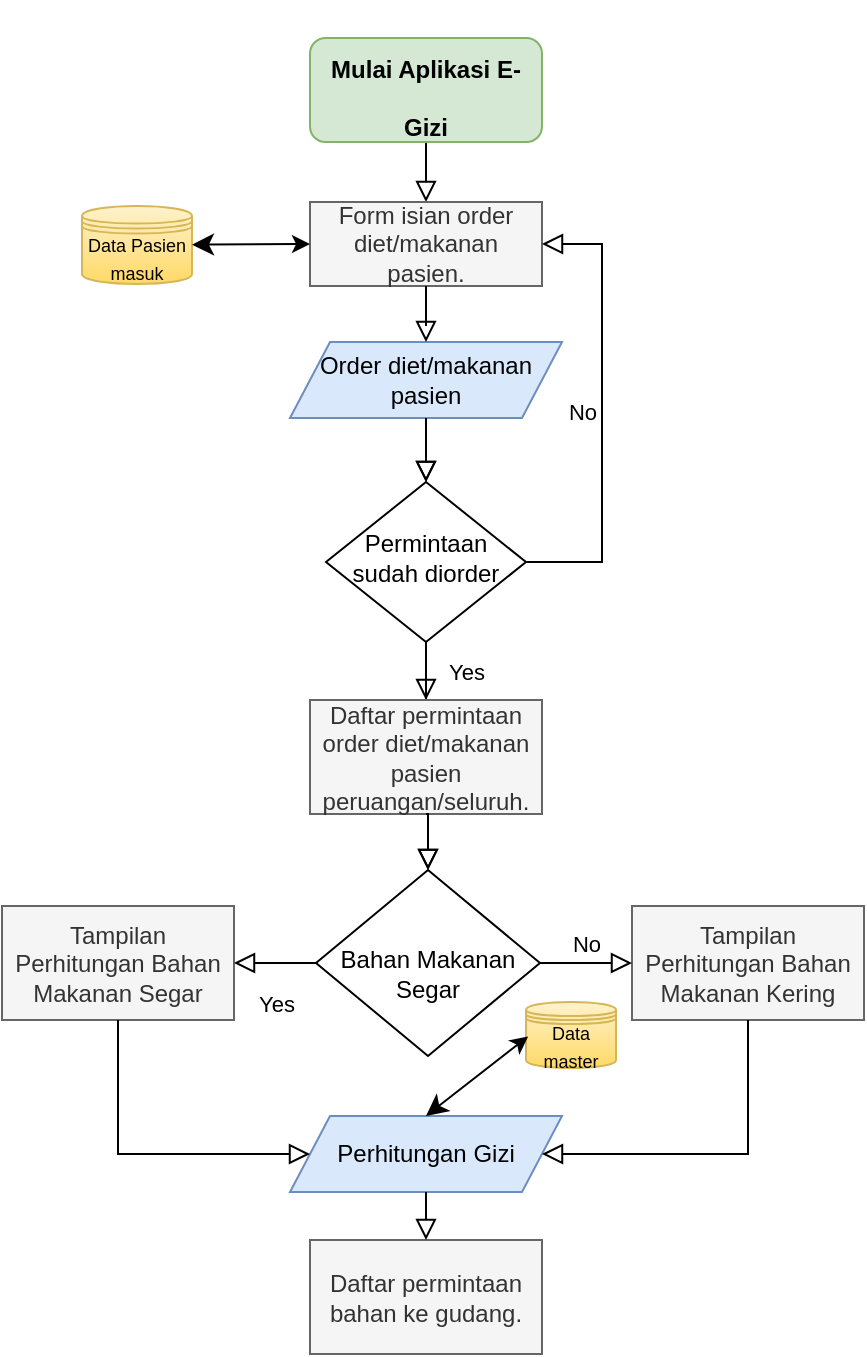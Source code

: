 <mxfile version="17.4.1" type="github">
  <diagram id="C5RBs43oDa-KdzZeNtuy" name="Page-1">
    <mxGraphModel dx="1169" dy="1861" grid="1" gridSize="10" guides="1" tooltips="1" connect="1" arrows="1" fold="1" page="1" pageScale="1" pageWidth="827" pageHeight="1169" math="0" shadow="0">
      <root>
        <mxCell id="WIyWlLk6GJQsqaUBKTNV-0" />
        <mxCell id="WIyWlLk6GJQsqaUBKTNV-1" parent="WIyWlLk6GJQsqaUBKTNV-0" />
        <mxCell id="WIyWlLk6GJQsqaUBKTNV-2" value="" style="rounded=0;html=1;jettySize=auto;orthogonalLoop=1;fontSize=11;endArrow=block;endFill=0;endSize=8;strokeWidth=1;shadow=0;labelBackgroundColor=none;edgeStyle=orthogonalEdgeStyle;exitX=0.5;exitY=1;exitDx=0;exitDy=0;entryX=0.5;entryY=0;entryDx=0;entryDy=0;" parent="WIyWlLk6GJQsqaUBKTNV-1" source="WIyWlLk6GJQsqaUBKTNV-3" target="IlQoJMEE4Jk0p4qtUGSJ-7" edge="1">
          <mxGeometry relative="1" as="geometry">
            <mxPoint x="412" y="-1" as="sourcePoint" />
            <mxPoint x="412" y="109" as="targetPoint" />
          </mxGeometry>
        </mxCell>
        <mxCell id="WIyWlLk6GJQsqaUBKTNV-3" value="&lt;h1&gt;&lt;font style=&quot;font-size: 12px&quot;&gt;Mulai Aplikasi E-Gizi&lt;/font&gt;&lt;/h1&gt;" style="rounded=1;whiteSpace=wrap;html=1;fontSize=12;glass=0;strokeWidth=1;shadow=0;fillColor=#d5e8d4;fontStyle=1;strokeColor=#82b366;" parent="WIyWlLk6GJQsqaUBKTNV-1" vertex="1">
          <mxGeometry x="354" y="8" width="116" height="52" as="geometry" />
        </mxCell>
        <mxCell id="WIyWlLk6GJQsqaUBKTNV-4" value="Yes" style="rounded=0;html=1;jettySize=auto;orthogonalLoop=1;fontSize=11;endArrow=block;endFill=0;endSize=8;strokeWidth=1;shadow=0;labelBackgroundColor=none;edgeStyle=orthogonalEdgeStyle;exitX=0.5;exitY=1;exitDx=0;exitDy=0;entryX=0.5;entryY=0;entryDx=0;entryDy=0;" parent="WIyWlLk6GJQsqaUBKTNV-1" source="WIyWlLk6GJQsqaUBKTNV-6" target="IlQoJMEE4Jk0p4qtUGSJ-15" edge="1">
          <mxGeometry y="20" relative="1" as="geometry">
            <mxPoint as="offset" />
            <mxPoint x="412" y="309" as="sourcePoint" />
            <mxPoint x="412" y="400" as="targetPoint" />
          </mxGeometry>
        </mxCell>
        <mxCell id="IlQoJMEE4Jk0p4qtUGSJ-38" value="" style="edgeStyle=orthogonalEdgeStyle;shape=connector;rounded=0;orthogonalLoop=1;jettySize=auto;html=1;shadow=0;labelBackgroundColor=none;labelBorderColor=none;fontFamily=Helvetica;fontSize=5;fontColor=default;endArrow=block;endFill=0;endSize=8;strokeColor=default;strokeWidth=1;" edge="1" parent="WIyWlLk6GJQsqaUBKTNV-1" source="WIyWlLk6GJQsqaUBKTNV-6" target="IlQoJMEE4Jk0p4qtUGSJ-37">
          <mxGeometry relative="1" as="geometry" />
        </mxCell>
        <mxCell id="WIyWlLk6GJQsqaUBKTNV-6" value="Permintaan sudah diorder" style="rhombus;whiteSpace=wrap;html=1;shadow=0;fontFamily=Helvetica;fontSize=12;align=center;strokeWidth=1;spacing=6;spacingTop=-4;" parent="WIyWlLk6GJQsqaUBKTNV-1" vertex="1">
          <mxGeometry x="362" y="230" width="100" height="80" as="geometry" />
        </mxCell>
        <mxCell id="IlQoJMEE4Jk0p4qtUGSJ-7" value="Form isian order diet/makanan pasien." style="rounded=0;whiteSpace=wrap;html=1;fillColor=#f5f5f5;strokeColor=#666666;fontColor=#333333;" vertex="1" parent="WIyWlLk6GJQsqaUBKTNV-1">
          <mxGeometry x="354" y="90" width="116" height="42" as="geometry" />
        </mxCell>
        <mxCell id="IlQoJMEE4Jk0p4qtUGSJ-49" value="" style="edgeStyle=orthogonalEdgeStyle;shape=connector;rounded=0;orthogonalLoop=1;jettySize=auto;html=1;shadow=0;labelBackgroundColor=none;labelBorderColor=none;fontFamily=Helvetica;fontSize=5;fontColor=default;endArrow=block;endFill=0;endSize=8;strokeColor=default;strokeWidth=1;" edge="1" parent="WIyWlLk6GJQsqaUBKTNV-1" source="IlQoJMEE4Jk0p4qtUGSJ-8" target="WIyWlLk6GJQsqaUBKTNV-6">
          <mxGeometry relative="1" as="geometry" />
        </mxCell>
        <mxCell id="IlQoJMEE4Jk0p4qtUGSJ-8" value="Order diet/makanan pasien" style="shape=parallelogram;perimeter=parallelogramPerimeter;whiteSpace=wrap;html=1;fixedSize=1;fontSize=12;fillColor=#dae8fc;strokeColor=#6c8ebf;" vertex="1" parent="WIyWlLk6GJQsqaUBKTNV-1">
          <mxGeometry x="344" y="160" width="136" height="38" as="geometry" />
        </mxCell>
        <mxCell id="IlQoJMEE4Jk0p4qtUGSJ-9" value="" style="rounded=0;html=1;jettySize=auto;orthogonalLoop=1;fontSize=11;endArrow=block;endFill=0;endSize=8;strokeWidth=1;shadow=0;labelBackgroundColor=none;edgeStyle=orthogonalEdgeStyle;exitX=0.5;exitY=1;exitDx=0;exitDy=0;" edge="1" parent="WIyWlLk6GJQsqaUBKTNV-1" source="IlQoJMEE4Jk0p4qtUGSJ-7" target="IlQoJMEE4Jk0p4qtUGSJ-8">
          <mxGeometry relative="1" as="geometry">
            <mxPoint x="412" y="179" as="sourcePoint" />
            <mxPoint x="411" y="219" as="targetPoint" />
            <Array as="points" />
          </mxGeometry>
        </mxCell>
        <mxCell id="IlQoJMEE4Jk0p4qtUGSJ-12" value="" style="rounded=0;html=1;jettySize=auto;orthogonalLoop=1;fontSize=11;endArrow=block;endFill=0;endSize=8;strokeWidth=1;shadow=0;labelBackgroundColor=none;edgeStyle=orthogonalEdgeStyle;exitX=0.5;exitY=1;exitDx=0;exitDy=0;entryX=0.5;entryY=0;entryDx=0;entryDy=0;" edge="1" parent="WIyWlLk6GJQsqaUBKTNV-1" source="IlQoJMEE4Jk0p4qtUGSJ-8" target="WIyWlLk6GJQsqaUBKTNV-6">
          <mxGeometry relative="1" as="geometry">
            <mxPoint x="412" y="273" as="sourcePoint" />
            <mxPoint x="412" y="333" as="targetPoint" />
            <Array as="points" />
          </mxGeometry>
        </mxCell>
        <mxCell id="IlQoJMEE4Jk0p4qtUGSJ-15" value="Daftar permintaan order diet/makanan pasien peruangan/seluruh." style="rounded=0;whiteSpace=wrap;html=1;fillColor=#f5f5f5;strokeColor=#666666;fontColor=#333333;" vertex="1" parent="WIyWlLk6GJQsqaUBKTNV-1">
          <mxGeometry x="354" y="339" width="116" height="57" as="geometry" />
        </mxCell>
        <mxCell id="IlQoJMEE4Jk0p4qtUGSJ-21" value="No" style="edgeStyle=orthogonalEdgeStyle;rounded=0;html=1;jettySize=auto;orthogonalLoop=1;fontSize=11;endArrow=block;endFill=0;endSize=8;strokeWidth=1;shadow=0;labelBackgroundColor=none;exitX=1;exitY=0.5;exitDx=0;exitDy=0;entryX=1;entryY=0.5;entryDx=0;entryDy=0;" edge="1" parent="WIyWlLk6GJQsqaUBKTNV-1" source="WIyWlLk6GJQsqaUBKTNV-6" target="IlQoJMEE4Jk0p4qtUGSJ-7">
          <mxGeometry y="10" relative="1" as="geometry">
            <mxPoint as="offset" />
            <mxPoint x="480" y="269.58" as="sourcePoint" />
            <mxPoint x="530" y="269.58" as="targetPoint" />
            <Array as="points">
              <mxPoint x="500" y="270" />
              <mxPoint x="500" y="111" />
            </Array>
          </mxGeometry>
        </mxCell>
        <mxCell id="IlQoJMEE4Jk0p4qtUGSJ-23" value="&lt;font style=&quot;font-size: 9px&quot;&gt;Data Pasien masuk&lt;/font&gt;" style="shape=datastore;whiteSpace=wrap;html=1;fontFamily=Helvetica;fontSize=11;fillColor=#fff2cc;gradientColor=#ffd966;strokeColor=#d6b656;" vertex="1" parent="WIyWlLk6GJQsqaUBKTNV-1">
          <mxGeometry x="240" y="92" width="55" height="39" as="geometry" />
        </mxCell>
        <mxCell id="IlQoJMEE4Jk0p4qtUGSJ-24" value="" style="endArrow=classic;startArrow=classic;html=1;rounded=0;shadow=0;labelBackgroundColor=none;labelBorderColor=none;fontFamily=Helvetica;fontSize=9;fontColor=default;endSize=8;strokeColor=default;strokeWidth=1;shape=connector;exitX=0;exitY=0.5;exitDx=0;exitDy=0;" edge="1" parent="WIyWlLk6GJQsqaUBKTNV-1" source="IlQoJMEE4Jk0p4qtUGSJ-7" target="IlQoJMEE4Jk0p4qtUGSJ-23">
          <mxGeometry width="50" height="50" relative="1" as="geometry">
            <mxPoint x="350" y="110" as="sourcePoint" />
            <mxPoint x="300" y="110" as="targetPoint" />
          </mxGeometry>
        </mxCell>
        <mxCell id="IlQoJMEE4Jk0p4qtUGSJ-27" value="" style="rounded=0;html=1;jettySize=auto;orthogonalLoop=1;fontSize=11;endArrow=block;endFill=0;endSize=8;strokeWidth=1;shadow=0;labelBackgroundColor=none;edgeStyle=orthogonalEdgeStyle;exitX=0.5;exitY=1;exitDx=0;exitDy=0;entryX=0.5;entryY=0;entryDx=0;entryDy=0;" edge="1" parent="WIyWlLk6GJQsqaUBKTNV-1" source="IlQoJMEE4Jk0p4qtUGSJ-15" target="IlQoJMEE4Jk0p4qtUGSJ-37">
          <mxGeometry relative="1" as="geometry">
            <mxPoint x="422" y="208" as="sourcePoint" />
            <mxPoint x="414" y="425" as="targetPoint" />
            <Array as="points" />
          </mxGeometry>
        </mxCell>
        <mxCell id="IlQoJMEE4Jk0p4qtUGSJ-32" value="Perhitungan Gizi" style="shape=parallelogram;perimeter=parallelogramPerimeter;whiteSpace=wrap;html=1;fixedSize=1;fontSize=12;fillColor=#dae8fc;strokeColor=#6c8ebf;" vertex="1" parent="WIyWlLk6GJQsqaUBKTNV-1">
          <mxGeometry x="344" y="547" width="136" height="38" as="geometry" />
        </mxCell>
        <mxCell id="IlQoJMEE4Jk0p4qtUGSJ-33" value="&lt;font style=&quot;font-size: 9px&quot;&gt;Data master&lt;/font&gt;" style="shape=datastore;whiteSpace=wrap;html=1;fontFamily=Helvetica;fontSize=11;fillColor=#fff2cc;gradientColor=#ffd966;strokeColor=#d6b656;" vertex="1" parent="WIyWlLk6GJQsqaUBKTNV-1">
          <mxGeometry x="462" y="490" width="45" height="33" as="geometry" />
        </mxCell>
        <mxCell id="IlQoJMEE4Jk0p4qtUGSJ-34" value="" style="endArrow=classic;startArrow=classic;html=1;rounded=0;shadow=0;labelBackgroundColor=none;labelBorderColor=none;fontFamily=Helvetica;fontSize=9;fontColor=default;endSize=8;strokeColor=default;strokeWidth=1;shape=connector;exitX=0.024;exitY=0.521;exitDx=0;exitDy=0;exitPerimeter=0;entryX=0.5;entryY=0;entryDx=0;entryDy=0;" edge="1" parent="WIyWlLk6GJQsqaUBKTNV-1" source="IlQoJMEE4Jk0p4qtUGSJ-33" target="IlQoJMEE4Jk0p4qtUGSJ-32">
          <mxGeometry width="50" height="50" relative="1" as="geometry">
            <mxPoint x="529" y="653.7" as="sourcePoint" />
            <mxPoint x="580" y="580" as="targetPoint" />
          </mxGeometry>
        </mxCell>
        <mxCell id="IlQoJMEE4Jk0p4qtUGSJ-35" value="Tampilan Perhitungan Bahan Makanan Segar" style="rounded=0;whiteSpace=wrap;html=1;fillColor=#f5f5f5;strokeColor=#666666;fontColor=#333333;" vertex="1" parent="WIyWlLk6GJQsqaUBKTNV-1">
          <mxGeometry x="200" y="442" width="116" height="57" as="geometry" />
        </mxCell>
        <mxCell id="IlQoJMEE4Jk0p4qtUGSJ-36" value="Tampilan Perhitungan Bahan Makanan Kering" style="rounded=0;whiteSpace=wrap;html=1;fillColor=#f5f5f5;strokeColor=#666666;fontColor=#333333;" vertex="1" parent="WIyWlLk6GJQsqaUBKTNV-1">
          <mxGeometry x="515" y="442" width="116" height="57" as="geometry" />
        </mxCell>
        <mxCell id="IlQoJMEE4Jk0p4qtUGSJ-37" value="&lt;br&gt;Bahan Makanan Segar" style="rhombus;whiteSpace=wrap;html=1;shadow=0;fontFamily=Helvetica;fontSize=12;align=center;strokeWidth=1;spacing=6;spacingTop=-4;" vertex="1" parent="WIyWlLk6GJQsqaUBKTNV-1">
          <mxGeometry x="357" y="424" width="112" height="93" as="geometry" />
        </mxCell>
        <mxCell id="IlQoJMEE4Jk0p4qtUGSJ-39" value="Yes" style="rounded=0;html=1;jettySize=auto;orthogonalLoop=1;fontSize=11;endArrow=block;endFill=0;endSize=8;strokeWidth=1;shadow=0;labelBackgroundColor=none;edgeStyle=orthogonalEdgeStyle;exitX=0;exitY=0.5;exitDx=0;exitDy=0;entryX=1;entryY=0.5;entryDx=0;entryDy=0;" edge="1" parent="WIyWlLk6GJQsqaUBKTNV-1" source="IlQoJMEE4Jk0p4qtUGSJ-37" target="IlQoJMEE4Jk0p4qtUGSJ-35">
          <mxGeometry y="20" relative="1" as="geometry">
            <mxPoint as="offset" />
            <mxPoint x="346" y="465" as="sourcePoint" />
            <mxPoint x="346" y="497" as="targetPoint" />
          </mxGeometry>
        </mxCell>
        <mxCell id="IlQoJMEE4Jk0p4qtUGSJ-40" value="No" style="edgeStyle=orthogonalEdgeStyle;rounded=0;html=1;jettySize=auto;orthogonalLoop=1;fontSize=11;endArrow=block;endFill=0;endSize=8;strokeWidth=1;shadow=0;labelBackgroundColor=none;exitX=1;exitY=0.5;exitDx=0;exitDy=0;entryX=0;entryY=0.5;entryDx=0;entryDy=0;" edge="1" parent="WIyWlLk6GJQsqaUBKTNV-1" source="IlQoJMEE4Jk0p4qtUGSJ-37" target="IlQoJMEE4Jk0p4qtUGSJ-36">
          <mxGeometry y="10" relative="1" as="geometry">
            <mxPoint as="offset" />
            <mxPoint x="470" y="470.5" as="sourcePoint" />
            <mxPoint x="516.0" y="470.5" as="targetPoint" />
            <Array as="points" />
          </mxGeometry>
        </mxCell>
        <mxCell id="IlQoJMEE4Jk0p4qtUGSJ-41" value="" style="rounded=0;html=1;jettySize=auto;orthogonalLoop=1;fontSize=11;endArrow=block;endFill=0;endSize=8;strokeWidth=1;shadow=0;labelBackgroundColor=none;edgeStyle=orthogonalEdgeStyle;exitX=0.5;exitY=1;exitDx=0;exitDy=0;entryX=0;entryY=0.5;entryDx=0;entryDy=0;" edge="1" parent="WIyWlLk6GJQsqaUBKTNV-1" source="IlQoJMEE4Jk0p4qtUGSJ-35" target="IlQoJMEE4Jk0p4qtUGSJ-32">
          <mxGeometry relative="1" as="geometry">
            <mxPoint x="280" y="510" as="sourcePoint" />
            <mxPoint x="281" y="538" as="targetPoint" />
            <Array as="points">
              <mxPoint x="258" y="566" />
            </Array>
          </mxGeometry>
        </mxCell>
        <mxCell id="IlQoJMEE4Jk0p4qtUGSJ-42" value="" style="rounded=0;html=1;jettySize=auto;orthogonalLoop=1;fontSize=11;endArrow=block;endFill=0;endSize=8;strokeWidth=1;shadow=0;labelBackgroundColor=none;edgeStyle=orthogonalEdgeStyle;exitX=0.5;exitY=1;exitDx=0;exitDy=0;entryX=1;entryY=0.5;entryDx=0;entryDy=0;" edge="1" parent="WIyWlLk6GJQsqaUBKTNV-1" source="IlQoJMEE4Jk0p4qtUGSJ-36" target="IlQoJMEE4Jk0p4qtUGSJ-32">
          <mxGeometry relative="1" as="geometry">
            <mxPoint x="550.0" y="513.0" as="sourcePoint" />
            <mxPoint x="551" y="541" as="targetPoint" />
            <Array as="points">
              <mxPoint x="573" y="566" />
            </Array>
          </mxGeometry>
        </mxCell>
        <mxCell id="IlQoJMEE4Jk0p4qtUGSJ-46" value="Daftar permintaan bahan ke gudang." style="rounded=0;whiteSpace=wrap;html=1;fillColor=#f5f5f5;strokeColor=#666666;fontColor=#333333;" vertex="1" parent="WIyWlLk6GJQsqaUBKTNV-1">
          <mxGeometry x="354" y="609" width="116" height="57" as="geometry" />
        </mxCell>
        <mxCell id="IlQoJMEE4Jk0p4qtUGSJ-50" value="" style="rounded=0;html=1;jettySize=auto;orthogonalLoop=1;fontSize=11;endArrow=block;endFill=0;endSize=8;strokeWidth=1;shadow=0;labelBackgroundColor=none;edgeStyle=orthogonalEdgeStyle;exitX=0.5;exitY=1;exitDx=0;exitDy=0;entryX=0.5;entryY=0;entryDx=0;entryDy=0;" edge="1" parent="WIyWlLk6GJQsqaUBKTNV-1" source="IlQoJMEE4Jk0p4qtUGSJ-32" target="IlQoJMEE4Jk0p4qtUGSJ-46">
          <mxGeometry relative="1" as="geometry">
            <mxPoint x="411.44" y="600.0" as="sourcePoint" />
            <mxPoint x="411.44" y="632" as="targetPoint" />
            <Array as="points" />
          </mxGeometry>
        </mxCell>
      </root>
    </mxGraphModel>
  </diagram>
</mxfile>
